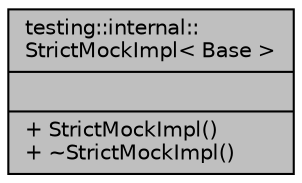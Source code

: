 digraph "testing::internal::StrictMockImpl&lt; Base &gt;"
{
 // INTERACTIVE_SVG=YES
 // LATEX_PDF_SIZE
  edge [fontname="Helvetica",fontsize="10",labelfontname="Helvetica",labelfontsize="10"];
  node [fontname="Helvetica",fontsize="10",shape=record];
  Node1 [label="{testing::internal::\lStrictMockImpl\< Base \>\n||+ StrictMockImpl()\l+ ~StrictMockImpl()\l}",height=0.2,width=0.4,color="black", fillcolor="grey75", style="filled", fontcolor="black",tooltip=" "];
}
